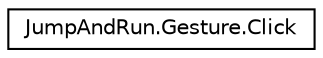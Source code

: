 digraph "Grafische Darstellung der Klassenhierarchie"
{
  edge [fontname="Helvetica",fontsize="10",labelfontname="Helvetica",labelfontsize="10"];
  node [fontname="Helvetica",fontsize="10",shape=record];
  rankdir="LR";
  Node1 [label="JumpAndRun.Gesture.Click",height=0.2,width=0.4,color="black", fillcolor="white", style="filled",URL="$class_jump_and_run_1_1_gesture_1_1_click.html",tooltip="Überprüft, ob eine durch die Körperbewegung durchgeführte Auswahl getätigt wird. "];
}
